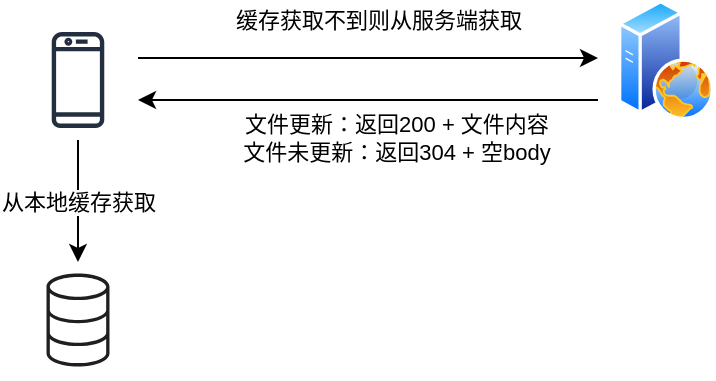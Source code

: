 <mxfile version="18.1.3" type="github">
  <diagram id="imvIGspGnV9eovQ4TVUC" name="Page-1">
    <mxGraphModel dx="946" dy="645" grid="1" gridSize="10" guides="1" tooltips="1" connect="1" arrows="1" fold="1" page="1" pageScale="1" pageWidth="1169" pageHeight="827" math="0" shadow="0">
      <root>
        <mxCell id="0" />
        <mxCell id="1" parent="0" />
        <mxCell id="uthg2pFocaPEbMSlvV8R-7" style="edgeStyle=orthogonalEdgeStyle;rounded=0;orthogonalLoop=1;jettySize=auto;html=1;fontColor=default;" edge="1" parent="1">
          <mxGeometry relative="1" as="geometry">
            <mxPoint x="500" y="179" as="targetPoint" />
            <mxPoint x="270" y="179" as="sourcePoint" />
          </mxGeometry>
        </mxCell>
        <mxCell id="uthg2pFocaPEbMSlvV8R-10" value="缓存获取不到则从服务端获取" style="edgeLabel;html=1;align=center;verticalAlign=middle;resizable=0;points=[];fontColor=default;" vertex="1" connectable="0" parent="uthg2pFocaPEbMSlvV8R-7">
          <mxGeometry x="0.165" y="3" relative="1" as="geometry">
            <mxPoint x="-14" y="-16" as="offset" />
          </mxGeometry>
        </mxCell>
        <mxCell id="uthg2pFocaPEbMSlvV8R-8" value="从本地缓存获取" style="edgeStyle=orthogonalEdgeStyle;rounded=0;orthogonalLoop=1;jettySize=auto;html=1;fontColor=default;" edge="1" parent="1" source="uthg2pFocaPEbMSlvV8R-2" target="uthg2pFocaPEbMSlvV8R-3">
          <mxGeometry relative="1" as="geometry" />
        </mxCell>
        <mxCell id="uthg2pFocaPEbMSlvV8R-2" value="" style="sketch=0;outlineConnect=0;fontColor=#232F3E;gradientColor=none;strokeColor=#232F3E;fillColor=#ffffff;dashed=0;verticalLabelPosition=bottom;verticalAlign=top;align=center;html=1;fontSize=12;fontStyle=0;aspect=fixed;shape=mxgraph.aws4.resourceIcon;resIcon=mxgraph.aws4.mobile_client;labelBackgroundColor=none;" vertex="1" parent="1">
          <mxGeometry x="210" y="160" width="60" height="60" as="geometry" />
        </mxCell>
        <mxCell id="uthg2pFocaPEbMSlvV8R-3" value="" style="sketch=0;points=[[0,0,0],[0.25,0,0],[0.5,0,0],[0.75,0,0],[1,0,0],[0,1,0],[0.25,1,0],[0.5,1,0],[0.75,1,0],[1,1,0],[0,0.25,0],[0,0.5,0],[0,0.75,0],[1,0.25,0],[1,0.5,0],[1,0.75,0]];outlineConnect=0;fontColor=#232F3E;gradientColor=none;gradientDirection=north;fillColor=none;strokeColor=#1F1F1F;dashed=0;verticalLabelPosition=bottom;verticalAlign=top;align=center;html=1;fontSize=12;fontStyle=0;aspect=fixed;shape=mxgraph.aws4.resourceIcon;resIcon=mxgraph.aws4.database;labelBackgroundColor=none;" vertex="1" parent="1">
          <mxGeometry x="211" y="281" width="58" height="58" as="geometry" />
        </mxCell>
        <mxCell id="uthg2pFocaPEbMSlvV8R-4" value="" style="aspect=fixed;perimeter=ellipsePerimeter;html=1;align=center;shadow=0;dashed=0;spacingTop=3;image;image=img/lib/active_directory/web_server.svg;labelBackgroundColor=none;fontColor=default;strokeColor=#080808;fillColor=none;gradientColor=none;gradientDirection=east;" vertex="1" parent="1">
          <mxGeometry x="510" y="150" width="48" height="60" as="geometry" />
        </mxCell>
        <mxCell id="uthg2pFocaPEbMSlvV8R-9" value="" style="endArrow=classic;html=1;rounded=0;fontColor=default;" edge="1" parent="1">
          <mxGeometry width="50" height="50" relative="1" as="geometry">
            <mxPoint x="500" y="200" as="sourcePoint" />
            <mxPoint x="270" y="200" as="targetPoint" />
          </mxGeometry>
        </mxCell>
        <mxCell id="uthg2pFocaPEbMSlvV8R-11" value="文件更新：返回200 + 文件内容&lt;br&gt;文件未更新：返回304 + 空body" style="edgeLabel;html=1;align=center;verticalAlign=middle;resizable=0;points=[];fontColor=default;" vertex="1" connectable="0" parent="uthg2pFocaPEbMSlvV8R-9">
          <mxGeometry x="-0.052" y="1" relative="1" as="geometry">
            <mxPoint x="8" y="18" as="offset" />
          </mxGeometry>
        </mxCell>
      </root>
    </mxGraphModel>
  </diagram>
</mxfile>
